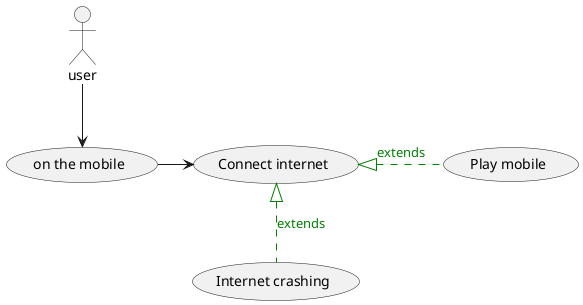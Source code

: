 @startuml
user --> (on the mobile)
(on the mobile) -right-> (Connect internet)
(Internet crashing) -up-|> (Connect internet)#green;line.dashed;text:green : extends
(Play mobile) -left-|>  (Connect internet)#green;line.dashed;text:green : extends
@enduml
